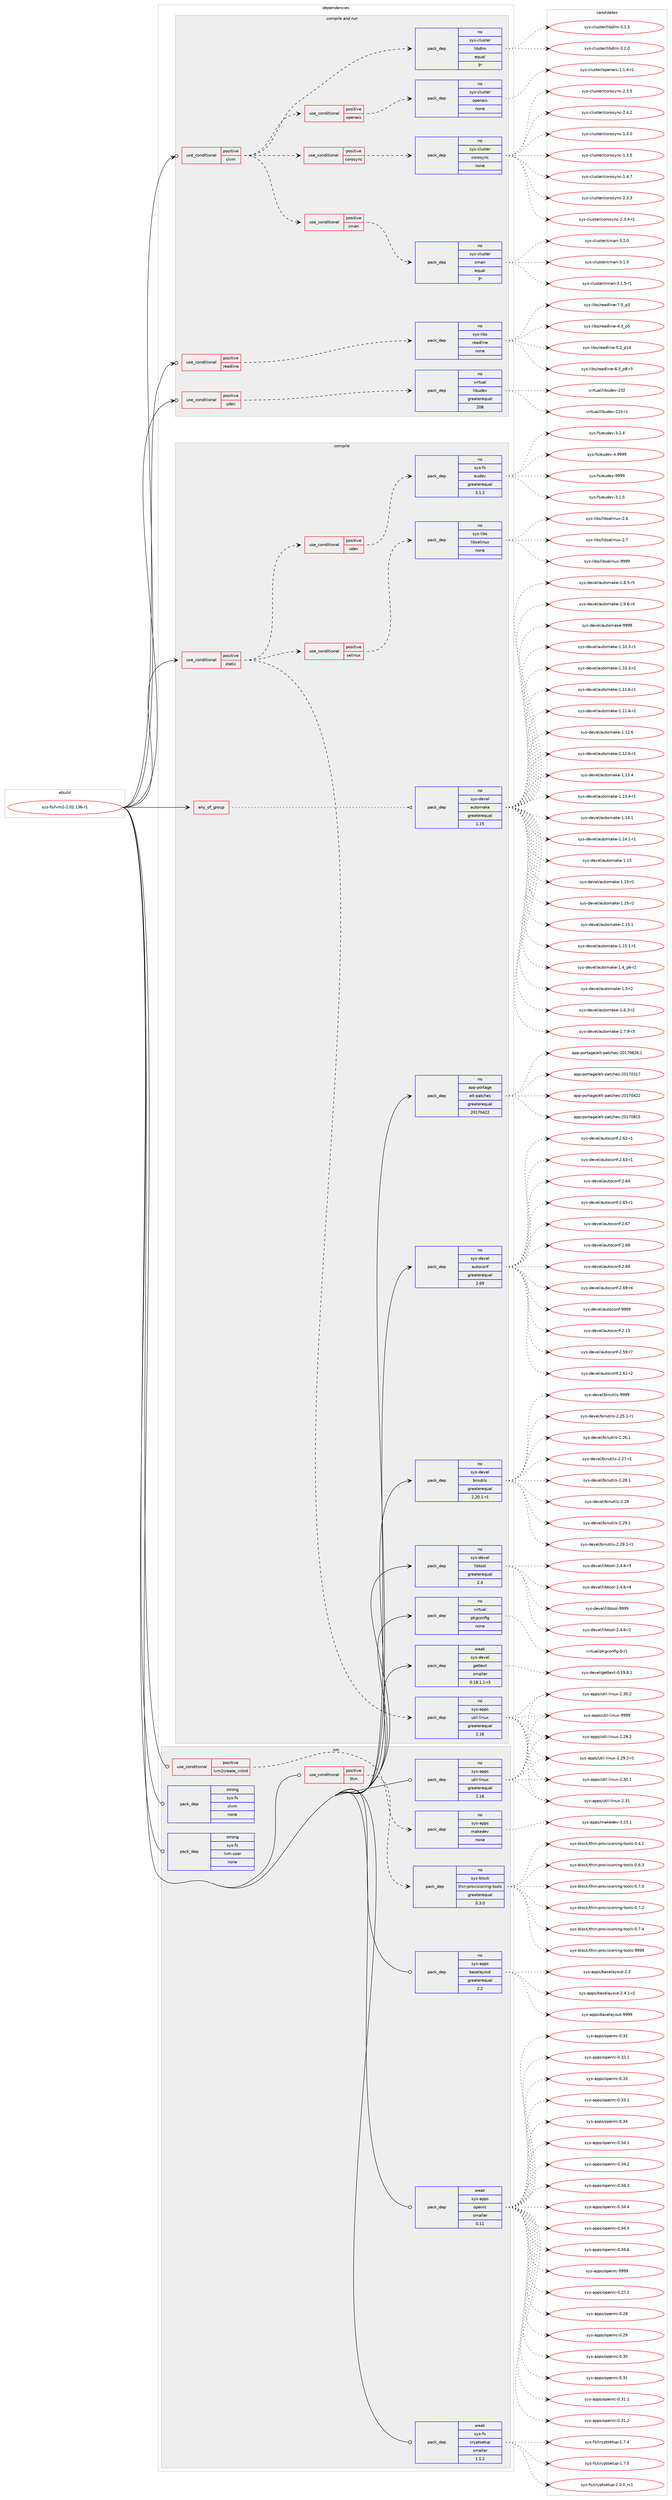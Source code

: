 digraph prolog {

# *************
# Graph options
# *************

newrank=true;
concentrate=true;
compound=true;
graph [rankdir=LR,fontname=Helvetica,fontsize=10,ranksep=1.5];#, ranksep=2.5, nodesep=0.2];
edge  [arrowhead=vee];
node  [fontname=Helvetica,fontsize=10];

# **********
# The ebuild
# **********

subgraph cluster_leftcol {
color=gray;
rank=same;
label=<<i>ebuild</i>>;
id [label="sys-fs/lvm2-2.02.136-r1", color=red, width=4, href="../sys-fs/lvm2-2.02.136-r1.svg"];
}

# ****************
# The dependencies
# ****************

subgraph cluster_midcol {
color=gray;
label=<<i>dependencies</i>>;
subgraph cluster_compile {
fillcolor="#eeeeee";
style=filled;
label=<<i>compile</i>>;
subgraph any8246 {
dependency488623 [label=<<TABLE BORDER="0" CELLBORDER="1" CELLSPACING="0" CELLPADDING="4"><TR><TD CELLPADDING="10">any_of_group</TD></TR></TABLE>>, shape=none, color=red];subgraph pack363118 {
dependency488624 [label=<<TABLE BORDER="0" CELLBORDER="1" CELLSPACING="0" CELLPADDING="4" WIDTH="220"><TR><TD ROWSPAN="6" CELLPADDING="30">pack_dep</TD></TR><TR><TD WIDTH="110">no</TD></TR><TR><TD>sys-devel</TD></TR><TR><TD>automake</TD></TR><TR><TD>greaterequal</TD></TR><TR><TD>1.15</TD></TR></TABLE>>, shape=none, color=blue];
}
dependency488623:e -> dependency488624:w [weight=20,style="dotted",arrowhead="oinv"];
}
id:e -> dependency488623:w [weight=20,style="solid",arrowhead="vee"];
subgraph cond116960 {
dependency488625 [label=<<TABLE BORDER="0" CELLBORDER="1" CELLSPACING="0" CELLPADDING="4"><TR><TD ROWSPAN="3" CELLPADDING="10">use_conditional</TD></TR><TR><TD>positive</TD></TR><TR><TD>static</TD></TR></TABLE>>, shape=none, color=red];
subgraph cond116961 {
dependency488626 [label=<<TABLE BORDER="0" CELLBORDER="1" CELLSPACING="0" CELLPADDING="4"><TR><TD ROWSPAN="3" CELLPADDING="10">use_conditional</TD></TR><TR><TD>positive</TD></TR><TR><TD>selinux</TD></TR></TABLE>>, shape=none, color=red];
subgraph pack363119 {
dependency488627 [label=<<TABLE BORDER="0" CELLBORDER="1" CELLSPACING="0" CELLPADDING="4" WIDTH="220"><TR><TD ROWSPAN="6" CELLPADDING="30">pack_dep</TD></TR><TR><TD WIDTH="110">no</TD></TR><TR><TD>sys-libs</TD></TR><TR><TD>libselinux</TD></TR><TR><TD>none</TD></TR><TR><TD></TD></TR></TABLE>>, shape=none, color=blue];
}
dependency488626:e -> dependency488627:w [weight=20,style="dashed",arrowhead="vee"];
}
dependency488625:e -> dependency488626:w [weight=20,style="dashed",arrowhead="vee"];
subgraph cond116962 {
dependency488628 [label=<<TABLE BORDER="0" CELLBORDER="1" CELLSPACING="0" CELLPADDING="4"><TR><TD ROWSPAN="3" CELLPADDING="10">use_conditional</TD></TR><TR><TD>positive</TD></TR><TR><TD>udev</TD></TR></TABLE>>, shape=none, color=red];
subgraph pack363120 {
dependency488629 [label=<<TABLE BORDER="0" CELLBORDER="1" CELLSPACING="0" CELLPADDING="4" WIDTH="220"><TR><TD ROWSPAN="6" CELLPADDING="30">pack_dep</TD></TR><TR><TD WIDTH="110">no</TD></TR><TR><TD>sys-fs</TD></TR><TR><TD>eudev</TD></TR><TR><TD>greaterequal</TD></TR><TR><TD>3.1.2</TD></TR></TABLE>>, shape=none, color=blue];
}
dependency488628:e -> dependency488629:w [weight=20,style="dashed",arrowhead="vee"];
}
dependency488625:e -> dependency488628:w [weight=20,style="dashed",arrowhead="vee"];
subgraph pack363121 {
dependency488630 [label=<<TABLE BORDER="0" CELLBORDER="1" CELLSPACING="0" CELLPADDING="4" WIDTH="220"><TR><TD ROWSPAN="6" CELLPADDING="30">pack_dep</TD></TR><TR><TD WIDTH="110">no</TD></TR><TR><TD>sys-apps</TD></TR><TR><TD>util-linux</TD></TR><TR><TD>greaterequal</TD></TR><TR><TD>2.16</TD></TR></TABLE>>, shape=none, color=blue];
}
dependency488625:e -> dependency488630:w [weight=20,style="dashed",arrowhead="vee"];
}
id:e -> dependency488625:w [weight=20,style="solid",arrowhead="vee"];
subgraph pack363122 {
dependency488631 [label=<<TABLE BORDER="0" CELLBORDER="1" CELLSPACING="0" CELLPADDING="4" WIDTH="220"><TR><TD ROWSPAN="6" CELLPADDING="30">pack_dep</TD></TR><TR><TD WIDTH="110">no</TD></TR><TR><TD>app-portage</TD></TR><TR><TD>elt-patches</TD></TR><TR><TD>greaterequal</TD></TR><TR><TD>20170422</TD></TR></TABLE>>, shape=none, color=blue];
}
id:e -> dependency488631:w [weight=20,style="solid",arrowhead="vee"];
subgraph pack363123 {
dependency488632 [label=<<TABLE BORDER="0" CELLBORDER="1" CELLSPACING="0" CELLPADDING="4" WIDTH="220"><TR><TD ROWSPAN="6" CELLPADDING="30">pack_dep</TD></TR><TR><TD WIDTH="110">no</TD></TR><TR><TD>sys-devel</TD></TR><TR><TD>autoconf</TD></TR><TR><TD>greaterequal</TD></TR><TR><TD>2.69</TD></TR></TABLE>>, shape=none, color=blue];
}
id:e -> dependency488632:w [weight=20,style="solid",arrowhead="vee"];
subgraph pack363124 {
dependency488633 [label=<<TABLE BORDER="0" CELLBORDER="1" CELLSPACING="0" CELLPADDING="4" WIDTH="220"><TR><TD ROWSPAN="6" CELLPADDING="30">pack_dep</TD></TR><TR><TD WIDTH="110">no</TD></TR><TR><TD>sys-devel</TD></TR><TR><TD>binutils</TD></TR><TR><TD>greaterequal</TD></TR><TR><TD>2.20.1-r1</TD></TR></TABLE>>, shape=none, color=blue];
}
id:e -> dependency488633:w [weight=20,style="solid",arrowhead="vee"];
subgraph pack363125 {
dependency488634 [label=<<TABLE BORDER="0" CELLBORDER="1" CELLSPACING="0" CELLPADDING="4" WIDTH="220"><TR><TD ROWSPAN="6" CELLPADDING="30">pack_dep</TD></TR><TR><TD WIDTH="110">no</TD></TR><TR><TD>sys-devel</TD></TR><TR><TD>libtool</TD></TR><TR><TD>greaterequal</TD></TR><TR><TD>2.4</TD></TR></TABLE>>, shape=none, color=blue];
}
id:e -> dependency488634:w [weight=20,style="solid",arrowhead="vee"];
subgraph pack363126 {
dependency488635 [label=<<TABLE BORDER="0" CELLBORDER="1" CELLSPACING="0" CELLPADDING="4" WIDTH="220"><TR><TD ROWSPAN="6" CELLPADDING="30">pack_dep</TD></TR><TR><TD WIDTH="110">no</TD></TR><TR><TD>virtual</TD></TR><TR><TD>pkgconfig</TD></TR><TR><TD>none</TD></TR><TR><TD></TD></TR></TABLE>>, shape=none, color=blue];
}
id:e -> dependency488635:w [weight=20,style="solid",arrowhead="vee"];
subgraph pack363127 {
dependency488636 [label=<<TABLE BORDER="0" CELLBORDER="1" CELLSPACING="0" CELLPADDING="4" WIDTH="220"><TR><TD ROWSPAN="6" CELLPADDING="30">pack_dep</TD></TR><TR><TD WIDTH="110">weak</TD></TR><TR><TD>sys-devel</TD></TR><TR><TD>gettext</TD></TR><TR><TD>smaller</TD></TR><TR><TD>0.18.1.1-r3</TD></TR></TABLE>>, shape=none, color=blue];
}
id:e -> dependency488636:w [weight=20,style="solid",arrowhead="vee"];
}
subgraph cluster_compileandrun {
fillcolor="#eeeeee";
style=filled;
label=<<i>compile and run</i>>;
subgraph cond116963 {
dependency488637 [label=<<TABLE BORDER="0" CELLBORDER="1" CELLSPACING="0" CELLPADDING="4"><TR><TD ROWSPAN="3" CELLPADDING="10">use_conditional</TD></TR><TR><TD>positive</TD></TR><TR><TD>clvm</TD></TR></TABLE>>, shape=none, color=red];
subgraph cond116964 {
dependency488638 [label=<<TABLE BORDER="0" CELLBORDER="1" CELLSPACING="0" CELLPADDING="4"><TR><TD ROWSPAN="3" CELLPADDING="10">use_conditional</TD></TR><TR><TD>positive</TD></TR><TR><TD>cman</TD></TR></TABLE>>, shape=none, color=red];
subgraph pack363128 {
dependency488639 [label=<<TABLE BORDER="0" CELLBORDER="1" CELLSPACING="0" CELLPADDING="4" WIDTH="220"><TR><TD ROWSPAN="6" CELLPADDING="30">pack_dep</TD></TR><TR><TD WIDTH="110">no</TD></TR><TR><TD>sys-cluster</TD></TR><TR><TD>cman</TD></TR><TR><TD>equal</TD></TR><TR><TD>3*</TD></TR></TABLE>>, shape=none, color=blue];
}
dependency488638:e -> dependency488639:w [weight=20,style="dashed",arrowhead="vee"];
}
dependency488637:e -> dependency488638:w [weight=20,style="dashed",arrowhead="vee"];
subgraph cond116965 {
dependency488640 [label=<<TABLE BORDER="0" CELLBORDER="1" CELLSPACING="0" CELLPADDING="4"><TR><TD ROWSPAN="3" CELLPADDING="10">use_conditional</TD></TR><TR><TD>positive</TD></TR><TR><TD>corosync</TD></TR></TABLE>>, shape=none, color=red];
subgraph pack363129 {
dependency488641 [label=<<TABLE BORDER="0" CELLBORDER="1" CELLSPACING="0" CELLPADDING="4" WIDTH="220"><TR><TD ROWSPAN="6" CELLPADDING="30">pack_dep</TD></TR><TR><TD WIDTH="110">no</TD></TR><TR><TD>sys-cluster</TD></TR><TR><TD>corosync</TD></TR><TR><TD>none</TD></TR><TR><TD></TD></TR></TABLE>>, shape=none, color=blue];
}
dependency488640:e -> dependency488641:w [weight=20,style="dashed",arrowhead="vee"];
}
dependency488637:e -> dependency488640:w [weight=20,style="dashed",arrowhead="vee"];
subgraph cond116966 {
dependency488642 [label=<<TABLE BORDER="0" CELLBORDER="1" CELLSPACING="0" CELLPADDING="4"><TR><TD ROWSPAN="3" CELLPADDING="10">use_conditional</TD></TR><TR><TD>positive</TD></TR><TR><TD>openais</TD></TR></TABLE>>, shape=none, color=red];
subgraph pack363130 {
dependency488643 [label=<<TABLE BORDER="0" CELLBORDER="1" CELLSPACING="0" CELLPADDING="4" WIDTH="220"><TR><TD ROWSPAN="6" CELLPADDING="30">pack_dep</TD></TR><TR><TD WIDTH="110">no</TD></TR><TR><TD>sys-cluster</TD></TR><TR><TD>openais</TD></TR><TR><TD>none</TD></TR><TR><TD></TD></TR></TABLE>>, shape=none, color=blue];
}
dependency488642:e -> dependency488643:w [weight=20,style="dashed",arrowhead="vee"];
}
dependency488637:e -> dependency488642:w [weight=20,style="dashed",arrowhead="vee"];
subgraph pack363131 {
dependency488644 [label=<<TABLE BORDER="0" CELLBORDER="1" CELLSPACING="0" CELLPADDING="4" WIDTH="220"><TR><TD ROWSPAN="6" CELLPADDING="30">pack_dep</TD></TR><TR><TD WIDTH="110">no</TD></TR><TR><TD>sys-cluster</TD></TR><TR><TD>libdlm</TD></TR><TR><TD>equal</TD></TR><TR><TD>3*</TD></TR></TABLE>>, shape=none, color=blue];
}
dependency488637:e -> dependency488644:w [weight=20,style="dashed",arrowhead="vee"];
}
id:e -> dependency488637:w [weight=20,style="solid",arrowhead="odotvee"];
subgraph cond116967 {
dependency488645 [label=<<TABLE BORDER="0" CELLBORDER="1" CELLSPACING="0" CELLPADDING="4"><TR><TD ROWSPAN="3" CELLPADDING="10">use_conditional</TD></TR><TR><TD>positive</TD></TR><TR><TD>readline</TD></TR></TABLE>>, shape=none, color=red];
subgraph pack363132 {
dependency488646 [label=<<TABLE BORDER="0" CELLBORDER="1" CELLSPACING="0" CELLPADDING="4" WIDTH="220"><TR><TD ROWSPAN="6" CELLPADDING="30">pack_dep</TD></TR><TR><TD WIDTH="110">no</TD></TR><TR><TD>sys-libs</TD></TR><TR><TD>readline</TD></TR><TR><TD>none</TD></TR><TR><TD></TD></TR></TABLE>>, shape=none, color=blue];
}
dependency488645:e -> dependency488646:w [weight=20,style="dashed",arrowhead="vee"];
}
id:e -> dependency488645:w [weight=20,style="solid",arrowhead="odotvee"];
subgraph cond116968 {
dependency488647 [label=<<TABLE BORDER="0" CELLBORDER="1" CELLSPACING="0" CELLPADDING="4"><TR><TD ROWSPAN="3" CELLPADDING="10">use_conditional</TD></TR><TR><TD>positive</TD></TR><TR><TD>udev</TD></TR></TABLE>>, shape=none, color=red];
subgraph pack363133 {
dependency488648 [label=<<TABLE BORDER="0" CELLBORDER="1" CELLSPACING="0" CELLPADDING="4" WIDTH="220"><TR><TD ROWSPAN="6" CELLPADDING="30">pack_dep</TD></TR><TR><TD WIDTH="110">no</TD></TR><TR><TD>virtual</TD></TR><TR><TD>libudev</TD></TR><TR><TD>greaterequal</TD></TR><TR><TD>208</TD></TR></TABLE>>, shape=none, color=blue];
}
dependency488647:e -> dependency488648:w [weight=20,style="dashed",arrowhead="vee"];
}
id:e -> dependency488647:w [weight=20,style="solid",arrowhead="odotvee"];
}
subgraph cluster_run {
fillcolor="#eeeeee";
style=filled;
label=<<i>run</i>>;
subgraph cond116969 {
dependency488649 [label=<<TABLE BORDER="0" CELLBORDER="1" CELLSPACING="0" CELLPADDING="4"><TR><TD ROWSPAN="3" CELLPADDING="10">use_conditional</TD></TR><TR><TD>positive</TD></TR><TR><TD>lvm2create_initrd</TD></TR></TABLE>>, shape=none, color=red];
subgraph pack363134 {
dependency488650 [label=<<TABLE BORDER="0" CELLBORDER="1" CELLSPACING="0" CELLPADDING="4" WIDTH="220"><TR><TD ROWSPAN="6" CELLPADDING="30">pack_dep</TD></TR><TR><TD WIDTH="110">no</TD></TR><TR><TD>sys-apps</TD></TR><TR><TD>makedev</TD></TR><TR><TD>none</TD></TR><TR><TD></TD></TR></TABLE>>, shape=none, color=blue];
}
dependency488649:e -> dependency488650:w [weight=20,style="dashed",arrowhead="vee"];
}
id:e -> dependency488649:w [weight=20,style="solid",arrowhead="odot"];
subgraph cond116970 {
dependency488651 [label=<<TABLE BORDER="0" CELLBORDER="1" CELLSPACING="0" CELLPADDING="4"><TR><TD ROWSPAN="3" CELLPADDING="10">use_conditional</TD></TR><TR><TD>positive</TD></TR><TR><TD>thin</TD></TR></TABLE>>, shape=none, color=red];
subgraph pack363135 {
dependency488652 [label=<<TABLE BORDER="0" CELLBORDER="1" CELLSPACING="0" CELLPADDING="4" WIDTH="220"><TR><TD ROWSPAN="6" CELLPADDING="30">pack_dep</TD></TR><TR><TD WIDTH="110">no</TD></TR><TR><TD>sys-block</TD></TR><TR><TD>thin-provisioning-tools</TD></TR><TR><TD>greaterequal</TD></TR><TR><TD>0.3.0</TD></TR></TABLE>>, shape=none, color=blue];
}
dependency488651:e -> dependency488652:w [weight=20,style="dashed",arrowhead="vee"];
}
id:e -> dependency488651:w [weight=20,style="solid",arrowhead="odot"];
subgraph pack363136 {
dependency488653 [label=<<TABLE BORDER="0" CELLBORDER="1" CELLSPACING="0" CELLPADDING="4" WIDTH="220"><TR><TD ROWSPAN="6" CELLPADDING="30">pack_dep</TD></TR><TR><TD WIDTH="110">no</TD></TR><TR><TD>sys-apps</TD></TR><TR><TD>baselayout</TD></TR><TR><TD>greaterequal</TD></TR><TR><TD>2.2</TD></TR></TABLE>>, shape=none, color=blue];
}
id:e -> dependency488653:w [weight=20,style="solid",arrowhead="odot"];
subgraph pack363137 {
dependency488654 [label=<<TABLE BORDER="0" CELLBORDER="1" CELLSPACING="0" CELLPADDING="4" WIDTH="220"><TR><TD ROWSPAN="6" CELLPADDING="30">pack_dep</TD></TR><TR><TD WIDTH="110">no</TD></TR><TR><TD>sys-apps</TD></TR><TR><TD>util-linux</TD></TR><TR><TD>greaterequal</TD></TR><TR><TD>2.16</TD></TR></TABLE>>, shape=none, color=blue];
}
id:e -> dependency488654:w [weight=20,style="solid",arrowhead="odot"];
subgraph pack363138 {
dependency488655 [label=<<TABLE BORDER="0" CELLBORDER="1" CELLSPACING="0" CELLPADDING="4" WIDTH="220"><TR><TD ROWSPAN="6" CELLPADDING="30">pack_dep</TD></TR><TR><TD WIDTH="110">strong</TD></TR><TR><TD>sys-fs</TD></TR><TR><TD>clvm</TD></TR><TR><TD>none</TD></TR><TR><TD></TD></TR></TABLE>>, shape=none, color=blue];
}
id:e -> dependency488655:w [weight=20,style="solid",arrowhead="odot"];
subgraph pack363139 {
dependency488656 [label=<<TABLE BORDER="0" CELLBORDER="1" CELLSPACING="0" CELLPADDING="4" WIDTH="220"><TR><TD ROWSPAN="6" CELLPADDING="30">pack_dep</TD></TR><TR><TD WIDTH="110">strong</TD></TR><TR><TD>sys-fs</TD></TR><TR><TD>lvm-user</TD></TR><TR><TD>none</TD></TR><TR><TD></TD></TR></TABLE>>, shape=none, color=blue];
}
id:e -> dependency488656:w [weight=20,style="solid",arrowhead="odot"];
subgraph pack363140 {
dependency488657 [label=<<TABLE BORDER="0" CELLBORDER="1" CELLSPACING="0" CELLPADDING="4" WIDTH="220"><TR><TD ROWSPAN="6" CELLPADDING="30">pack_dep</TD></TR><TR><TD WIDTH="110">weak</TD></TR><TR><TD>sys-apps</TD></TR><TR><TD>openrc</TD></TR><TR><TD>smaller</TD></TR><TR><TD>0.11</TD></TR></TABLE>>, shape=none, color=blue];
}
id:e -> dependency488657:w [weight=20,style="solid",arrowhead="odot"];
subgraph pack363141 {
dependency488658 [label=<<TABLE BORDER="0" CELLBORDER="1" CELLSPACING="0" CELLPADDING="4" WIDTH="220"><TR><TD ROWSPAN="6" CELLPADDING="30">pack_dep</TD></TR><TR><TD WIDTH="110">weak</TD></TR><TR><TD>sys-fs</TD></TR><TR><TD>cryptsetup</TD></TR><TR><TD>smaller</TD></TR><TR><TD>1.1.2</TD></TR></TABLE>>, shape=none, color=blue];
}
id:e -> dependency488658:w [weight=20,style="solid",arrowhead="odot"];
}
}

# **************
# The candidates
# **************

subgraph cluster_choices {
rank=same;
color=gray;
label=<<i>candidates</i>>;

subgraph choice363118 {
color=black;
nodesep=1;
choice11512111545100101118101108479711711611110997107101454946494846514511449 [label="sys-devel/automake-1.10.3-r1", color=red, width=4,href="../sys-devel/automake-1.10.3-r1.svg"];
choice11512111545100101118101108479711711611110997107101454946494846514511450 [label="sys-devel/automake-1.10.3-r2", color=red, width=4,href="../sys-devel/automake-1.10.3-r2.svg"];
choice11512111545100101118101108479711711611110997107101454946494946544511449 [label="sys-devel/automake-1.11.6-r1", color=red, width=4,href="../sys-devel/automake-1.11.6-r1.svg"];
choice11512111545100101118101108479711711611110997107101454946494946544511450 [label="sys-devel/automake-1.11.6-r2", color=red, width=4,href="../sys-devel/automake-1.11.6-r2.svg"];
choice1151211154510010111810110847971171161111099710710145494649504654 [label="sys-devel/automake-1.12.6", color=red, width=4,href="../sys-devel/automake-1.12.6.svg"];
choice11512111545100101118101108479711711611110997107101454946495046544511449 [label="sys-devel/automake-1.12.6-r1", color=red, width=4,href="../sys-devel/automake-1.12.6-r1.svg"];
choice1151211154510010111810110847971171161111099710710145494649514652 [label="sys-devel/automake-1.13.4", color=red, width=4,href="../sys-devel/automake-1.13.4.svg"];
choice11512111545100101118101108479711711611110997107101454946495146524511449 [label="sys-devel/automake-1.13.4-r1", color=red, width=4,href="../sys-devel/automake-1.13.4-r1.svg"];
choice1151211154510010111810110847971171161111099710710145494649524649 [label="sys-devel/automake-1.14.1", color=red, width=4,href="../sys-devel/automake-1.14.1.svg"];
choice11512111545100101118101108479711711611110997107101454946495246494511449 [label="sys-devel/automake-1.14.1-r1", color=red, width=4,href="../sys-devel/automake-1.14.1-r1.svg"];
choice115121115451001011181011084797117116111109971071014549464953 [label="sys-devel/automake-1.15", color=red, width=4,href="../sys-devel/automake-1.15.svg"];
choice1151211154510010111810110847971171161111099710710145494649534511449 [label="sys-devel/automake-1.15-r1", color=red, width=4,href="../sys-devel/automake-1.15-r1.svg"];
choice1151211154510010111810110847971171161111099710710145494649534511450 [label="sys-devel/automake-1.15-r2", color=red, width=4,href="../sys-devel/automake-1.15-r2.svg"];
choice1151211154510010111810110847971171161111099710710145494649534649 [label="sys-devel/automake-1.15.1", color=red, width=4,href="../sys-devel/automake-1.15.1.svg"];
choice11512111545100101118101108479711711611110997107101454946495346494511449 [label="sys-devel/automake-1.15.1-r1", color=red, width=4,href="../sys-devel/automake-1.15.1-r1.svg"];
choice115121115451001011181011084797117116111109971071014549465295112544511450 [label="sys-devel/automake-1.4_p6-r2", color=red, width=4,href="../sys-devel/automake-1.4_p6-r2.svg"];
choice11512111545100101118101108479711711611110997107101454946534511450 [label="sys-devel/automake-1.5-r2", color=red, width=4,href="../sys-devel/automake-1.5-r2.svg"];
choice115121115451001011181011084797117116111109971071014549465446514511450 [label="sys-devel/automake-1.6.3-r2", color=red, width=4,href="../sys-devel/automake-1.6.3-r2.svg"];
choice115121115451001011181011084797117116111109971071014549465546574511451 [label="sys-devel/automake-1.7.9-r3", color=red, width=4,href="../sys-devel/automake-1.7.9-r3.svg"];
choice115121115451001011181011084797117116111109971071014549465646534511453 [label="sys-devel/automake-1.8.5-r5", color=red, width=4,href="../sys-devel/automake-1.8.5-r5.svg"];
choice115121115451001011181011084797117116111109971071014549465746544511452 [label="sys-devel/automake-1.9.6-r4", color=red, width=4,href="../sys-devel/automake-1.9.6-r4.svg"];
choice115121115451001011181011084797117116111109971071014557575757 [label="sys-devel/automake-9999", color=red, width=4,href="../sys-devel/automake-9999.svg"];
dependency488624:e -> choice11512111545100101118101108479711711611110997107101454946494846514511449:w [style=dotted,weight="100"];
dependency488624:e -> choice11512111545100101118101108479711711611110997107101454946494846514511450:w [style=dotted,weight="100"];
dependency488624:e -> choice11512111545100101118101108479711711611110997107101454946494946544511449:w [style=dotted,weight="100"];
dependency488624:e -> choice11512111545100101118101108479711711611110997107101454946494946544511450:w [style=dotted,weight="100"];
dependency488624:e -> choice1151211154510010111810110847971171161111099710710145494649504654:w [style=dotted,weight="100"];
dependency488624:e -> choice11512111545100101118101108479711711611110997107101454946495046544511449:w [style=dotted,weight="100"];
dependency488624:e -> choice1151211154510010111810110847971171161111099710710145494649514652:w [style=dotted,weight="100"];
dependency488624:e -> choice11512111545100101118101108479711711611110997107101454946495146524511449:w [style=dotted,weight="100"];
dependency488624:e -> choice1151211154510010111810110847971171161111099710710145494649524649:w [style=dotted,weight="100"];
dependency488624:e -> choice11512111545100101118101108479711711611110997107101454946495246494511449:w [style=dotted,weight="100"];
dependency488624:e -> choice115121115451001011181011084797117116111109971071014549464953:w [style=dotted,weight="100"];
dependency488624:e -> choice1151211154510010111810110847971171161111099710710145494649534511449:w [style=dotted,weight="100"];
dependency488624:e -> choice1151211154510010111810110847971171161111099710710145494649534511450:w [style=dotted,weight="100"];
dependency488624:e -> choice1151211154510010111810110847971171161111099710710145494649534649:w [style=dotted,weight="100"];
dependency488624:e -> choice11512111545100101118101108479711711611110997107101454946495346494511449:w [style=dotted,weight="100"];
dependency488624:e -> choice115121115451001011181011084797117116111109971071014549465295112544511450:w [style=dotted,weight="100"];
dependency488624:e -> choice11512111545100101118101108479711711611110997107101454946534511450:w [style=dotted,weight="100"];
dependency488624:e -> choice115121115451001011181011084797117116111109971071014549465446514511450:w [style=dotted,weight="100"];
dependency488624:e -> choice115121115451001011181011084797117116111109971071014549465546574511451:w [style=dotted,weight="100"];
dependency488624:e -> choice115121115451001011181011084797117116111109971071014549465646534511453:w [style=dotted,weight="100"];
dependency488624:e -> choice115121115451001011181011084797117116111109971071014549465746544511452:w [style=dotted,weight="100"];
dependency488624:e -> choice115121115451001011181011084797117116111109971071014557575757:w [style=dotted,weight="100"];
}
subgraph choice363119 {
color=black;
nodesep=1;
choice1151211154510810598115471081059811510110810511011712045504654 [label="sys-libs/libselinux-2.6", color=red, width=4,href="../sys-libs/libselinux-2.6.svg"];
choice1151211154510810598115471081059811510110810511011712045504655 [label="sys-libs/libselinux-2.7", color=red, width=4,href="../sys-libs/libselinux-2.7.svg"];
choice115121115451081059811547108105981151011081051101171204557575757 [label="sys-libs/libselinux-9999", color=red, width=4,href="../sys-libs/libselinux-9999.svg"];
dependency488627:e -> choice1151211154510810598115471081059811510110810511011712045504654:w [style=dotted,weight="100"];
dependency488627:e -> choice1151211154510810598115471081059811510110810511011712045504655:w [style=dotted,weight="100"];
dependency488627:e -> choice115121115451081059811547108105981151011081051101171204557575757:w [style=dotted,weight="100"];
}
subgraph choice363120 {
color=black;
nodesep=1;
choice1151211154510211547101117100101118455146494653 [label="sys-fs/eudev-3.1.5", color=red, width=4,href="../sys-fs/eudev-3.1.5.svg"];
choice1151211154510211547101117100101118455146504652 [label="sys-fs/eudev-3.2.4", color=red, width=4,href="../sys-fs/eudev-3.2.4.svg"];
choice115121115451021154710111710010111845524657575757 [label="sys-fs/eudev-4.9999", color=red, width=4,href="../sys-fs/eudev-4.9999.svg"];
choice11512111545102115471011171001011184557575757 [label="sys-fs/eudev-9999", color=red, width=4,href="../sys-fs/eudev-9999.svg"];
dependency488629:e -> choice1151211154510211547101117100101118455146494653:w [style=dotted,weight="100"];
dependency488629:e -> choice1151211154510211547101117100101118455146504652:w [style=dotted,weight="100"];
dependency488629:e -> choice115121115451021154710111710010111845524657575757:w [style=dotted,weight="100"];
dependency488629:e -> choice11512111545102115471011171001011184557575757:w [style=dotted,weight="100"];
}
subgraph choice363121 {
color=black;
nodesep=1;
choice1151211154597112112115471171161051084510810511011712045504650564650 [label="sys-apps/util-linux-2.28.2", color=red, width=4,href="../sys-apps/util-linux-2.28.2.svg"];
choice11512111545971121121154711711610510845108105110117120455046505746504511449 [label="sys-apps/util-linux-2.29.2-r1", color=red, width=4,href="../sys-apps/util-linux-2.29.2-r1.svg"];
choice1151211154597112112115471171161051084510810511011712045504651484649 [label="sys-apps/util-linux-2.30.1", color=red, width=4,href="../sys-apps/util-linux-2.30.1.svg"];
choice1151211154597112112115471171161051084510810511011712045504651484650 [label="sys-apps/util-linux-2.30.2", color=red, width=4,href="../sys-apps/util-linux-2.30.2.svg"];
choice115121115459711211211547117116105108451081051101171204550465149 [label="sys-apps/util-linux-2.31", color=red, width=4,href="../sys-apps/util-linux-2.31.svg"];
choice115121115459711211211547117116105108451081051101171204557575757 [label="sys-apps/util-linux-9999", color=red, width=4,href="../sys-apps/util-linux-9999.svg"];
dependency488630:e -> choice1151211154597112112115471171161051084510810511011712045504650564650:w [style=dotted,weight="100"];
dependency488630:e -> choice11512111545971121121154711711610510845108105110117120455046505746504511449:w [style=dotted,weight="100"];
dependency488630:e -> choice1151211154597112112115471171161051084510810511011712045504651484649:w [style=dotted,weight="100"];
dependency488630:e -> choice1151211154597112112115471171161051084510810511011712045504651484650:w [style=dotted,weight="100"];
dependency488630:e -> choice115121115459711211211547117116105108451081051101171204550465149:w [style=dotted,weight="100"];
dependency488630:e -> choice115121115459711211211547117116105108451081051101171204557575757:w [style=dotted,weight="100"];
}
subgraph choice363122 {
color=black;
nodesep=1;
choice97112112451121111141169710310147101108116451129711699104101115455048495548514955 [label="app-portage/elt-patches-20170317", color=red, width=4,href="../app-portage/elt-patches-20170317.svg"];
choice97112112451121111141169710310147101108116451129711699104101115455048495548525050 [label="app-portage/elt-patches-20170422", color=red, width=4,href="../app-portage/elt-patches-20170422.svg"];
choice97112112451121111141169710310147101108116451129711699104101115455048495548564953 [label="app-portage/elt-patches-20170815", color=red, width=4,href="../app-portage/elt-patches-20170815.svg"];
choice971121124511211111411697103101471011081164511297116991041011154550484955485650544649 [label="app-portage/elt-patches-20170826.1", color=red, width=4,href="../app-portage/elt-patches-20170826.1.svg"];
dependency488631:e -> choice97112112451121111141169710310147101108116451129711699104101115455048495548514955:w [style=dotted,weight="100"];
dependency488631:e -> choice97112112451121111141169710310147101108116451129711699104101115455048495548525050:w [style=dotted,weight="100"];
dependency488631:e -> choice97112112451121111141169710310147101108116451129711699104101115455048495548564953:w [style=dotted,weight="100"];
dependency488631:e -> choice971121124511211111411697103101471011081164511297116991041011154550484955485650544649:w [style=dotted,weight="100"];
}
subgraph choice363123 {
color=black;
nodesep=1;
choice115121115451001011181011084797117116111991111101024550464951 [label="sys-devel/autoconf-2.13", color=red, width=4,href="../sys-devel/autoconf-2.13.svg"];
choice1151211154510010111810110847971171161119911111010245504653574511455 [label="sys-devel/autoconf-2.59-r7", color=red, width=4,href="../sys-devel/autoconf-2.59-r7.svg"];
choice1151211154510010111810110847971171161119911111010245504654494511450 [label="sys-devel/autoconf-2.61-r2", color=red, width=4,href="../sys-devel/autoconf-2.61-r2.svg"];
choice1151211154510010111810110847971171161119911111010245504654504511449 [label="sys-devel/autoconf-2.62-r1", color=red, width=4,href="../sys-devel/autoconf-2.62-r1.svg"];
choice1151211154510010111810110847971171161119911111010245504654514511449 [label="sys-devel/autoconf-2.63-r1", color=red, width=4,href="../sys-devel/autoconf-2.63-r1.svg"];
choice115121115451001011181011084797117116111991111101024550465452 [label="sys-devel/autoconf-2.64", color=red, width=4,href="../sys-devel/autoconf-2.64.svg"];
choice1151211154510010111810110847971171161119911111010245504654534511449 [label="sys-devel/autoconf-2.65-r1", color=red, width=4,href="../sys-devel/autoconf-2.65-r1.svg"];
choice115121115451001011181011084797117116111991111101024550465455 [label="sys-devel/autoconf-2.67", color=red, width=4,href="../sys-devel/autoconf-2.67.svg"];
choice115121115451001011181011084797117116111991111101024550465456 [label="sys-devel/autoconf-2.68", color=red, width=4,href="../sys-devel/autoconf-2.68.svg"];
choice115121115451001011181011084797117116111991111101024550465457 [label="sys-devel/autoconf-2.69", color=red, width=4,href="../sys-devel/autoconf-2.69.svg"];
choice1151211154510010111810110847971171161119911111010245504654574511452 [label="sys-devel/autoconf-2.69-r4", color=red, width=4,href="../sys-devel/autoconf-2.69-r4.svg"];
choice115121115451001011181011084797117116111991111101024557575757 [label="sys-devel/autoconf-9999", color=red, width=4,href="../sys-devel/autoconf-9999.svg"];
dependency488632:e -> choice115121115451001011181011084797117116111991111101024550464951:w [style=dotted,weight="100"];
dependency488632:e -> choice1151211154510010111810110847971171161119911111010245504653574511455:w [style=dotted,weight="100"];
dependency488632:e -> choice1151211154510010111810110847971171161119911111010245504654494511450:w [style=dotted,weight="100"];
dependency488632:e -> choice1151211154510010111810110847971171161119911111010245504654504511449:w [style=dotted,weight="100"];
dependency488632:e -> choice1151211154510010111810110847971171161119911111010245504654514511449:w [style=dotted,weight="100"];
dependency488632:e -> choice115121115451001011181011084797117116111991111101024550465452:w [style=dotted,weight="100"];
dependency488632:e -> choice1151211154510010111810110847971171161119911111010245504654534511449:w [style=dotted,weight="100"];
dependency488632:e -> choice115121115451001011181011084797117116111991111101024550465455:w [style=dotted,weight="100"];
dependency488632:e -> choice115121115451001011181011084797117116111991111101024550465456:w [style=dotted,weight="100"];
dependency488632:e -> choice115121115451001011181011084797117116111991111101024550465457:w [style=dotted,weight="100"];
dependency488632:e -> choice1151211154510010111810110847971171161119911111010245504654574511452:w [style=dotted,weight="100"];
dependency488632:e -> choice115121115451001011181011084797117116111991111101024557575757:w [style=dotted,weight="100"];
}
subgraph choice363124 {
color=black;
nodesep=1;
choice115121115451001011181011084798105110117116105108115455046505346494511449 [label="sys-devel/binutils-2.25.1-r1", color=red, width=4,href="../sys-devel/binutils-2.25.1-r1.svg"];
choice11512111545100101118101108479810511011711610510811545504650544649 [label="sys-devel/binutils-2.26.1", color=red, width=4,href="../sys-devel/binutils-2.26.1.svg"];
choice11512111545100101118101108479810511011711610510811545504650554511449 [label="sys-devel/binutils-2.27-r1", color=red, width=4,href="../sys-devel/binutils-2.27-r1.svg"];
choice11512111545100101118101108479810511011711610510811545504650564649 [label="sys-devel/binutils-2.28.1", color=red, width=4,href="../sys-devel/binutils-2.28.1.svg"];
choice1151211154510010111810110847981051101171161051081154550465057 [label="sys-devel/binutils-2.29", color=red, width=4,href="../sys-devel/binutils-2.29.svg"];
choice11512111545100101118101108479810511011711610510811545504650574649 [label="sys-devel/binutils-2.29.1", color=red, width=4,href="../sys-devel/binutils-2.29.1.svg"];
choice115121115451001011181011084798105110117116105108115455046505746494511449 [label="sys-devel/binutils-2.29.1-r1", color=red, width=4,href="../sys-devel/binutils-2.29.1-r1.svg"];
choice1151211154510010111810110847981051101171161051081154557575757 [label="sys-devel/binutils-9999", color=red, width=4,href="../sys-devel/binutils-9999.svg"];
dependency488633:e -> choice115121115451001011181011084798105110117116105108115455046505346494511449:w [style=dotted,weight="100"];
dependency488633:e -> choice11512111545100101118101108479810511011711610510811545504650544649:w [style=dotted,weight="100"];
dependency488633:e -> choice11512111545100101118101108479810511011711610510811545504650554511449:w [style=dotted,weight="100"];
dependency488633:e -> choice11512111545100101118101108479810511011711610510811545504650564649:w [style=dotted,weight="100"];
dependency488633:e -> choice1151211154510010111810110847981051101171161051081154550465057:w [style=dotted,weight="100"];
dependency488633:e -> choice11512111545100101118101108479810511011711610510811545504650574649:w [style=dotted,weight="100"];
dependency488633:e -> choice115121115451001011181011084798105110117116105108115455046505746494511449:w [style=dotted,weight="100"];
dependency488633:e -> choice1151211154510010111810110847981051101171161051081154557575757:w [style=dotted,weight="100"];
}
subgraph choice363125 {
color=black;
nodesep=1;
choice1151211154510010111810110847108105981161111111084550465246544511450 [label="sys-devel/libtool-2.4.6-r2", color=red, width=4,href="../sys-devel/libtool-2.4.6-r2.svg"];
choice1151211154510010111810110847108105981161111111084550465246544511451 [label="sys-devel/libtool-2.4.6-r3", color=red, width=4,href="../sys-devel/libtool-2.4.6-r3.svg"];
choice1151211154510010111810110847108105981161111111084550465246544511452 [label="sys-devel/libtool-2.4.6-r4", color=red, width=4,href="../sys-devel/libtool-2.4.6-r4.svg"];
choice1151211154510010111810110847108105981161111111084557575757 [label="sys-devel/libtool-9999", color=red, width=4,href="../sys-devel/libtool-9999.svg"];
dependency488634:e -> choice1151211154510010111810110847108105981161111111084550465246544511450:w [style=dotted,weight="100"];
dependency488634:e -> choice1151211154510010111810110847108105981161111111084550465246544511451:w [style=dotted,weight="100"];
dependency488634:e -> choice1151211154510010111810110847108105981161111111084550465246544511452:w [style=dotted,weight="100"];
dependency488634:e -> choice1151211154510010111810110847108105981161111111084557575757:w [style=dotted,weight="100"];
}
subgraph choice363126 {
color=black;
nodesep=1;
choice11810511411611797108471121071039911111010210510345484511449 [label="virtual/pkgconfig-0-r1", color=red, width=4,href="../virtual/pkgconfig-0-r1.svg"];
dependency488635:e -> choice11810511411611797108471121071039911111010210510345484511449:w [style=dotted,weight="100"];
}
subgraph choice363127 {
color=black;
nodesep=1;
choice1151211154510010111810110847103101116116101120116454846495746564649 [label="sys-devel/gettext-0.19.8.1", color=red, width=4,href="../sys-devel/gettext-0.19.8.1.svg"];
dependency488636:e -> choice1151211154510010111810110847103101116116101120116454846495746564649:w [style=dotted,weight="100"];
}
subgraph choice363128 {
color=black;
nodesep=1;
choice1151211154599108117115116101114479910997110455146494653 [label="sys-cluster/cman-3.1.5", color=red, width=4,href="../sys-cluster/cman-3.1.5.svg"];
choice11512111545991081171151161011144799109971104551464946534511449 [label="sys-cluster/cman-3.1.5-r1", color=red, width=4,href="../sys-cluster/cman-3.1.5-r1.svg"];
choice1151211154599108117115116101114479910997110455146504648 [label="sys-cluster/cman-3.2.0", color=red, width=4,href="../sys-cluster/cman-3.2.0.svg"];
dependency488639:e -> choice1151211154599108117115116101114479910997110455146494653:w [style=dotted,weight="100"];
dependency488639:e -> choice11512111545991081171151161011144799109971104551464946534511449:w [style=dotted,weight="100"];
dependency488639:e -> choice1151211154599108117115116101114479910997110455146504648:w [style=dotted,weight="100"];
}
subgraph choice363129 {
color=black;
nodesep=1;
choice1151211154599108117115116101114479911111411111512111099454946514648 [label="sys-cluster/corosync-1.3.0", color=red, width=4,href="../sys-cluster/corosync-1.3.0.svg"];
choice1151211154599108117115116101114479911111411111512111099454946514653 [label="sys-cluster/corosync-1.3.5", color=red, width=4,href="../sys-cluster/corosync-1.3.5.svg"];
choice1151211154599108117115116101114479911111411111512111099454946524655 [label="sys-cluster/corosync-1.4.7", color=red, width=4,href="../sys-cluster/corosync-1.4.7.svg"];
choice1151211154599108117115116101114479911111411111512111099455046514651 [label="sys-cluster/corosync-2.3.3", color=red, width=4,href="../sys-cluster/corosync-2.3.3.svg"];
choice11512111545991081171151161011144799111114111115121110994550465146524511449 [label="sys-cluster/corosync-2.3.4-r1", color=red, width=4,href="../sys-cluster/corosync-2.3.4-r1.svg"];
choice1151211154599108117115116101114479911111411111512111099455046514653 [label="sys-cluster/corosync-2.3.5", color=red, width=4,href="../sys-cluster/corosync-2.3.5.svg"];
choice1151211154599108117115116101114479911111411111512111099455046524650 [label="sys-cluster/corosync-2.4.2", color=red, width=4,href="../sys-cluster/corosync-2.4.2.svg"];
dependency488641:e -> choice1151211154599108117115116101114479911111411111512111099454946514648:w [style=dotted,weight="100"];
dependency488641:e -> choice1151211154599108117115116101114479911111411111512111099454946514653:w [style=dotted,weight="100"];
dependency488641:e -> choice1151211154599108117115116101114479911111411111512111099454946524655:w [style=dotted,weight="100"];
dependency488641:e -> choice1151211154599108117115116101114479911111411111512111099455046514651:w [style=dotted,weight="100"];
dependency488641:e -> choice11512111545991081171151161011144799111114111115121110994550465146524511449:w [style=dotted,weight="100"];
dependency488641:e -> choice1151211154599108117115116101114479911111411111512111099455046514653:w [style=dotted,weight="100"];
dependency488641:e -> choice1151211154599108117115116101114479911111411111512111099455046524650:w [style=dotted,weight="100"];
}
subgraph choice363130 {
color=black;
nodesep=1;
choice115121115459910811711511610111447111112101110971051154549464946524511449 [label="sys-cluster/openais-1.1.4-r1", color=red, width=4,href="../sys-cluster/openais-1.1.4-r1.svg"];
dependency488643:e -> choice115121115459910811711511610111447111112101110971051154549464946524511449:w [style=dotted,weight="100"];
}
subgraph choice363131 {
color=black;
nodesep=1;
choice11512111545991081171151161011144710810598100108109455146494653 [label="sys-cluster/libdlm-3.1.5", color=red, width=4,href="../sys-cluster/libdlm-3.1.5.svg"];
choice11512111545991081171151161011144710810598100108109455146504648 [label="sys-cluster/libdlm-3.2.0", color=red, width=4,href="../sys-cluster/libdlm-3.2.0.svg"];
dependency488644:e -> choice11512111545991081171151161011144710810598100108109455146494653:w [style=dotted,weight="100"];
dependency488644:e -> choice11512111545991081171151161011144710810598100108109455146504648:w [style=dotted,weight="100"];
}
subgraph choice363132 {
color=black;
nodesep=1;
choice11512111545108105981154711410197100108105110101455246519511253 [label="sys-libs/readline-4.3_p5", color=red, width=4,href="../sys-libs/readline-4.3_p5.svg"];
choice1151211154510810598115471141019710010810511010145534650951124952 [label="sys-libs/readline-5.2_p14", color=red, width=4,href="../sys-libs/readline-5.2_p14.svg"];
choice115121115451081059811547114101971001081051101014554465195112564511451 [label="sys-libs/readline-6.3_p8-r3", color=red, width=4,href="../sys-libs/readline-6.3_p8-r3.svg"];
choice11512111545108105981154711410197100108105110101455546489511251 [label="sys-libs/readline-7.0_p3", color=red, width=4,href="../sys-libs/readline-7.0_p3.svg"];
dependency488646:e -> choice11512111545108105981154711410197100108105110101455246519511253:w [style=dotted,weight="100"];
dependency488646:e -> choice1151211154510810598115471141019710010810511010145534650951124952:w [style=dotted,weight="100"];
dependency488646:e -> choice115121115451081059811547114101971001081051101014554465195112564511451:w [style=dotted,weight="100"];
dependency488646:e -> choice11512111545108105981154711410197100108105110101455546489511251:w [style=dotted,weight="100"];
}
subgraph choice363133 {
color=black;
nodesep=1;
choice118105114116117971084710810598117100101118455049534511449 [label="virtual/libudev-215-r1", color=red, width=4,href="../virtual/libudev-215-r1.svg"];
choice11810511411611797108471081059811710010111845505150 [label="virtual/libudev-232", color=red, width=4,href="../virtual/libudev-232.svg"];
dependency488648:e -> choice118105114116117971084710810598117100101118455049534511449:w [style=dotted,weight="100"];
dependency488648:e -> choice11810511411611797108471081059811710010111845505150:w [style=dotted,weight="100"];
}
subgraph choice363134 {
color=black;
nodesep=1;
choice1151211154597112112115471099710710110010111845514650514649 [label="sys-apps/makedev-3.23.1", color=red, width=4,href="../sys-apps/makedev-3.23.1.svg"];
dependency488650:e -> choice1151211154597112112115471099710710110010111845514650514649:w [style=dotted,weight="100"];
}
subgraph choice363135 {
color=black;
nodesep=1;
choice115121115459810811199107471161041051104511211411111810511510511111010511010345116111111108115454846524649 [label="sys-block/thin-provisioning-tools-0.4.1", color=red, width=4,href="../sys-block/thin-provisioning-tools-0.4.1.svg"];
choice115121115459810811199107471161041051104511211411111810511510511111010511010345116111111108115454846544651 [label="sys-block/thin-provisioning-tools-0.6.3", color=red, width=4,href="../sys-block/thin-provisioning-tools-0.6.3.svg"];
choice115121115459810811199107471161041051104511211411111810511510511111010511010345116111111108115454846554648 [label="sys-block/thin-provisioning-tools-0.7.0", color=red, width=4,href="../sys-block/thin-provisioning-tools-0.7.0.svg"];
choice115121115459810811199107471161041051104511211411111810511510511111010511010345116111111108115454846554650 [label="sys-block/thin-provisioning-tools-0.7.2", color=red, width=4,href="../sys-block/thin-provisioning-tools-0.7.2.svg"];
choice115121115459810811199107471161041051104511211411111810511510511111010511010345116111111108115454846554652 [label="sys-block/thin-provisioning-tools-0.7.4", color=red, width=4,href="../sys-block/thin-provisioning-tools-0.7.4.svg"];
choice1151211154598108111991074711610410511045112114111118105115105111110105110103451161111111081154557575757 [label="sys-block/thin-provisioning-tools-9999", color=red, width=4,href="../sys-block/thin-provisioning-tools-9999.svg"];
dependency488652:e -> choice115121115459810811199107471161041051104511211411111810511510511111010511010345116111111108115454846524649:w [style=dotted,weight="100"];
dependency488652:e -> choice115121115459810811199107471161041051104511211411111810511510511111010511010345116111111108115454846544651:w [style=dotted,weight="100"];
dependency488652:e -> choice115121115459810811199107471161041051104511211411111810511510511111010511010345116111111108115454846554648:w [style=dotted,weight="100"];
dependency488652:e -> choice115121115459810811199107471161041051104511211411111810511510511111010511010345116111111108115454846554650:w [style=dotted,weight="100"];
dependency488652:e -> choice115121115459810811199107471161041051104511211411111810511510511111010511010345116111111108115454846554652:w [style=dotted,weight="100"];
dependency488652:e -> choice1151211154598108111991074711610410511045112114111118105115105111110105110103451161111111081154557575757:w [style=dotted,weight="100"];
}
subgraph choice363136 {
color=black;
nodesep=1;
choice11512111545971121121154798971151011089712111111711645504651 [label="sys-apps/baselayout-2.3", color=red, width=4,href="../sys-apps/baselayout-2.3.svg"];
choice1151211154597112112115479897115101108971211111171164550465246494511450 [label="sys-apps/baselayout-2.4.1-r2", color=red, width=4,href="../sys-apps/baselayout-2.4.1-r2.svg"];
choice1151211154597112112115479897115101108971211111171164557575757 [label="sys-apps/baselayout-9999", color=red, width=4,href="../sys-apps/baselayout-9999.svg"];
dependency488653:e -> choice11512111545971121121154798971151011089712111111711645504651:w [style=dotted,weight="100"];
dependency488653:e -> choice1151211154597112112115479897115101108971211111171164550465246494511450:w [style=dotted,weight="100"];
dependency488653:e -> choice1151211154597112112115479897115101108971211111171164557575757:w [style=dotted,weight="100"];
}
subgraph choice363137 {
color=black;
nodesep=1;
choice1151211154597112112115471171161051084510810511011712045504650564650 [label="sys-apps/util-linux-2.28.2", color=red, width=4,href="../sys-apps/util-linux-2.28.2.svg"];
choice11512111545971121121154711711610510845108105110117120455046505746504511449 [label="sys-apps/util-linux-2.29.2-r1", color=red, width=4,href="../sys-apps/util-linux-2.29.2-r1.svg"];
choice1151211154597112112115471171161051084510810511011712045504651484649 [label="sys-apps/util-linux-2.30.1", color=red, width=4,href="../sys-apps/util-linux-2.30.1.svg"];
choice1151211154597112112115471171161051084510810511011712045504651484650 [label="sys-apps/util-linux-2.30.2", color=red, width=4,href="../sys-apps/util-linux-2.30.2.svg"];
choice115121115459711211211547117116105108451081051101171204550465149 [label="sys-apps/util-linux-2.31", color=red, width=4,href="../sys-apps/util-linux-2.31.svg"];
choice115121115459711211211547117116105108451081051101171204557575757 [label="sys-apps/util-linux-9999", color=red, width=4,href="../sys-apps/util-linux-9999.svg"];
dependency488654:e -> choice1151211154597112112115471171161051084510810511011712045504650564650:w [style=dotted,weight="100"];
dependency488654:e -> choice11512111545971121121154711711610510845108105110117120455046505746504511449:w [style=dotted,weight="100"];
dependency488654:e -> choice1151211154597112112115471171161051084510810511011712045504651484649:w [style=dotted,weight="100"];
dependency488654:e -> choice1151211154597112112115471171161051084510810511011712045504651484650:w [style=dotted,weight="100"];
dependency488654:e -> choice115121115459711211211547117116105108451081051101171204550465149:w [style=dotted,weight="100"];
dependency488654:e -> choice115121115459711211211547117116105108451081051101171204557575757:w [style=dotted,weight="100"];
}
subgraph choice363138 {
color=black;
nodesep=1;
}
subgraph choice363139 {
color=black;
nodesep=1;
}
subgraph choice363140 {
color=black;
nodesep=1;
choice1151211154597112112115471111121011101149945484650554650 [label="sys-apps/openrc-0.27.2", color=red, width=4,href="../sys-apps/openrc-0.27.2.svg"];
choice115121115459711211211547111112101110114994548465056 [label="sys-apps/openrc-0.28", color=red, width=4,href="../sys-apps/openrc-0.28.svg"];
choice115121115459711211211547111112101110114994548465057 [label="sys-apps/openrc-0.29", color=red, width=4,href="../sys-apps/openrc-0.29.svg"];
choice115121115459711211211547111112101110114994548465148 [label="sys-apps/openrc-0.30", color=red, width=4,href="../sys-apps/openrc-0.30.svg"];
choice115121115459711211211547111112101110114994548465149 [label="sys-apps/openrc-0.31", color=red, width=4,href="../sys-apps/openrc-0.31.svg"];
choice1151211154597112112115471111121011101149945484651494649 [label="sys-apps/openrc-0.31.1", color=red, width=4,href="../sys-apps/openrc-0.31.1.svg"];
choice1151211154597112112115471111121011101149945484651494650 [label="sys-apps/openrc-0.31.2", color=red, width=4,href="../sys-apps/openrc-0.31.2.svg"];
choice115121115459711211211547111112101110114994548465150 [label="sys-apps/openrc-0.32", color=red, width=4,href="../sys-apps/openrc-0.32.svg"];
choice1151211154597112112115471111121011101149945484651504649 [label="sys-apps/openrc-0.32.1", color=red, width=4,href="../sys-apps/openrc-0.32.1.svg"];
choice115121115459711211211547111112101110114994548465151 [label="sys-apps/openrc-0.33", color=red, width=4,href="../sys-apps/openrc-0.33.svg"];
choice1151211154597112112115471111121011101149945484651514649 [label="sys-apps/openrc-0.33.1", color=red, width=4,href="../sys-apps/openrc-0.33.1.svg"];
choice115121115459711211211547111112101110114994548465152 [label="sys-apps/openrc-0.34", color=red, width=4,href="../sys-apps/openrc-0.34.svg"];
choice1151211154597112112115471111121011101149945484651524649 [label="sys-apps/openrc-0.34.1", color=red, width=4,href="../sys-apps/openrc-0.34.1.svg"];
choice1151211154597112112115471111121011101149945484651524650 [label="sys-apps/openrc-0.34.2", color=red, width=4,href="../sys-apps/openrc-0.34.2.svg"];
choice1151211154597112112115471111121011101149945484651524651 [label="sys-apps/openrc-0.34.3", color=red, width=4,href="../sys-apps/openrc-0.34.3.svg"];
choice1151211154597112112115471111121011101149945484651524652 [label="sys-apps/openrc-0.34.4", color=red, width=4,href="../sys-apps/openrc-0.34.4.svg"];
choice1151211154597112112115471111121011101149945484651524653 [label="sys-apps/openrc-0.34.5", color=red, width=4,href="../sys-apps/openrc-0.34.5.svg"];
choice1151211154597112112115471111121011101149945484651524654 [label="sys-apps/openrc-0.34.6", color=red, width=4,href="../sys-apps/openrc-0.34.6.svg"];
choice115121115459711211211547111112101110114994557575757 [label="sys-apps/openrc-9999", color=red, width=4,href="../sys-apps/openrc-9999.svg"];
dependency488657:e -> choice1151211154597112112115471111121011101149945484650554650:w [style=dotted,weight="100"];
dependency488657:e -> choice115121115459711211211547111112101110114994548465056:w [style=dotted,weight="100"];
dependency488657:e -> choice115121115459711211211547111112101110114994548465057:w [style=dotted,weight="100"];
dependency488657:e -> choice115121115459711211211547111112101110114994548465148:w [style=dotted,weight="100"];
dependency488657:e -> choice115121115459711211211547111112101110114994548465149:w [style=dotted,weight="100"];
dependency488657:e -> choice1151211154597112112115471111121011101149945484651494649:w [style=dotted,weight="100"];
dependency488657:e -> choice1151211154597112112115471111121011101149945484651494650:w [style=dotted,weight="100"];
dependency488657:e -> choice115121115459711211211547111112101110114994548465150:w [style=dotted,weight="100"];
dependency488657:e -> choice1151211154597112112115471111121011101149945484651504649:w [style=dotted,weight="100"];
dependency488657:e -> choice115121115459711211211547111112101110114994548465151:w [style=dotted,weight="100"];
dependency488657:e -> choice1151211154597112112115471111121011101149945484651514649:w [style=dotted,weight="100"];
dependency488657:e -> choice115121115459711211211547111112101110114994548465152:w [style=dotted,weight="100"];
dependency488657:e -> choice1151211154597112112115471111121011101149945484651524649:w [style=dotted,weight="100"];
dependency488657:e -> choice1151211154597112112115471111121011101149945484651524650:w [style=dotted,weight="100"];
dependency488657:e -> choice1151211154597112112115471111121011101149945484651524651:w [style=dotted,weight="100"];
dependency488657:e -> choice1151211154597112112115471111121011101149945484651524652:w [style=dotted,weight="100"];
dependency488657:e -> choice1151211154597112112115471111121011101149945484651524653:w [style=dotted,weight="100"];
dependency488657:e -> choice1151211154597112112115471111121011101149945484651524654:w [style=dotted,weight="100"];
dependency488657:e -> choice115121115459711211211547111112101110114994557575757:w [style=dotted,weight="100"];
}
subgraph choice363141 {
color=black;
nodesep=1;
choice115121115451021154799114121112116115101116117112454946554652 [label="sys-fs/cryptsetup-1.7.4", color=red, width=4,href="../sys-fs/cryptsetup-1.7.4.svg"];
choice115121115451021154799114121112116115101116117112454946554653 [label="sys-fs/cryptsetup-1.7.5", color=red, width=4,href="../sys-fs/cryptsetup-1.7.5.svg"];
choice115121115451021154799114121112116115101116117112455046484648951149949 [label="sys-fs/cryptsetup-2.0.0_rc1", color=red, width=4,href="../sys-fs/cryptsetup-2.0.0_rc1.svg"];
dependency488658:e -> choice115121115451021154799114121112116115101116117112454946554652:w [style=dotted,weight="100"];
dependency488658:e -> choice115121115451021154799114121112116115101116117112454946554653:w [style=dotted,weight="100"];
dependency488658:e -> choice115121115451021154799114121112116115101116117112455046484648951149949:w [style=dotted,weight="100"];
}
}

}
